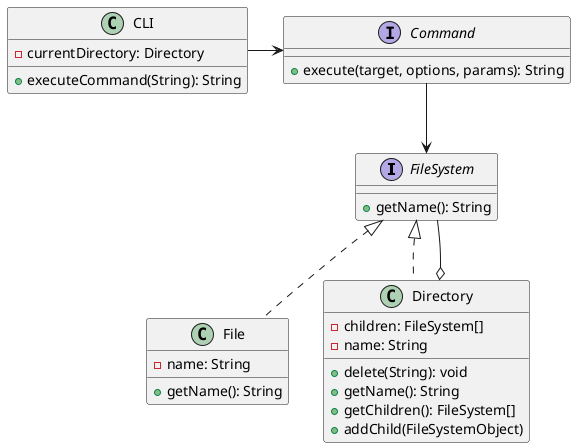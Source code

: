 @startuml

interface FileSystem {
    +getName(): String
}
class File implements FileSystem {
    -name: String
    +getName(): String
}
class Directory implements FileSystem {
    -children: FileSystem[]
    -name: String
    +delete(String): void
    +getName(): String
    +getChildren(): FileSystem[]
    +addChild(FileSystemObject)
}

class CLI {
    -currentDirectory: Directory
    +executeCommand(String): String
}

interface Command {
    +execute(target, options, params): String
}

Directory o-- FileSystem
CLI -> Command
Command --> FileSystem

@enduml